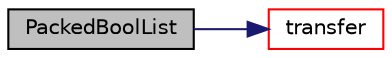 digraph "PackedBoolList"
{
  bgcolor="transparent";
  edge [fontname="Helvetica",fontsize="10",labelfontname="Helvetica",labelfontsize="10"];
  node [fontname="Helvetica",fontsize="10",shape=record];
  rankdir="LR";
  Node15 [label="PackedBoolList",height=0.2,width=0.4,color="black", fillcolor="grey75", style="filled", fontcolor="black"];
  Node15 -> Node16 [color="midnightblue",fontsize="10",style="solid",fontname="Helvetica"];
  Node16 [label="transfer",height=0.2,width=0.4,color="red",URL="$a27049.html#a8d60a957d1fc0aaf561091939b0eeb9f",tooltip="Transfer the contents of the argument list into this list. "];
}
